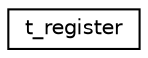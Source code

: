 digraph "Graphical Class Hierarchy"
{
  edge [fontname="Helvetica",fontsize="10",labelfontname="Helvetica",labelfontsize="10"];
  node [fontname="Helvetica",fontsize="10",shape=record];
  rankdir="LR";
  Node0 [label="t_register",height=0.2,width=0.4,color="black", fillcolor="white", style="filled",URL="$structt__register.html"];
}
